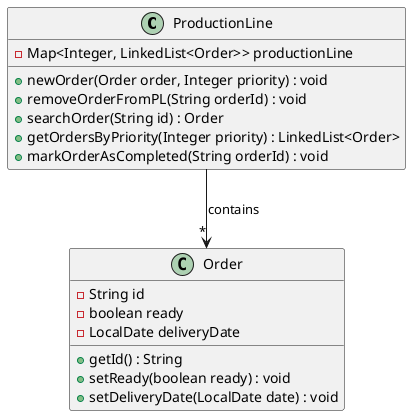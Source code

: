 @startuml
skinparam packageStyle rectangle
skinparam shadowing false
skinparam linetype polyline

class ProductionLine {
    - Map<Integer, LinkedList<Order>> productionLine
    + newOrder(Order order, Integer priority) : void
    + removeOrderFromPL(String orderId) : void
    + searchOrder(String id) : Order
    + getOrdersByPriority(Integer priority) : LinkedList<Order>
    + markOrderAsCompleted(String orderId) : void
}

class Order {
    - String id
    - boolean ready
    - LocalDate deliveryDate
    + getId() : String
    + setReady(boolean ready) : void
    + setDeliveryDate(LocalDate date) : void
}

ProductionLine --> "*" Order : contains
@enduml
